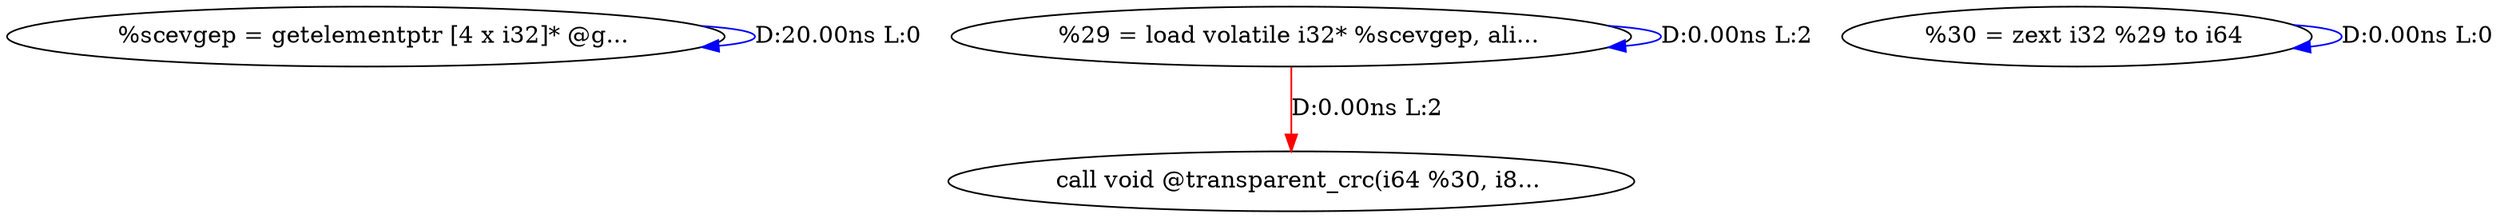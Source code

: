 digraph {
Node0x31d2720[label="  %scevgep = getelementptr [4 x i32]* @g..."];
Node0x31d2720 -> Node0x31d2720[label="D:20.00ns L:0",color=blue];
Node0x31d2800[label="  %29 = load volatile i32* %scevgep, ali..."];
Node0x31d2800 -> Node0x31d2800[label="D:0.00ns L:2",color=blue];
Node0x31d29c0[label="  call void @transparent_crc(i64 %30, i8..."];
Node0x31d2800 -> Node0x31d29c0[label="D:0.00ns L:2",color=red];
Node0x31d28e0[label="  %30 = zext i32 %29 to i64"];
Node0x31d28e0 -> Node0x31d28e0[label="D:0.00ns L:0",color=blue];
}
